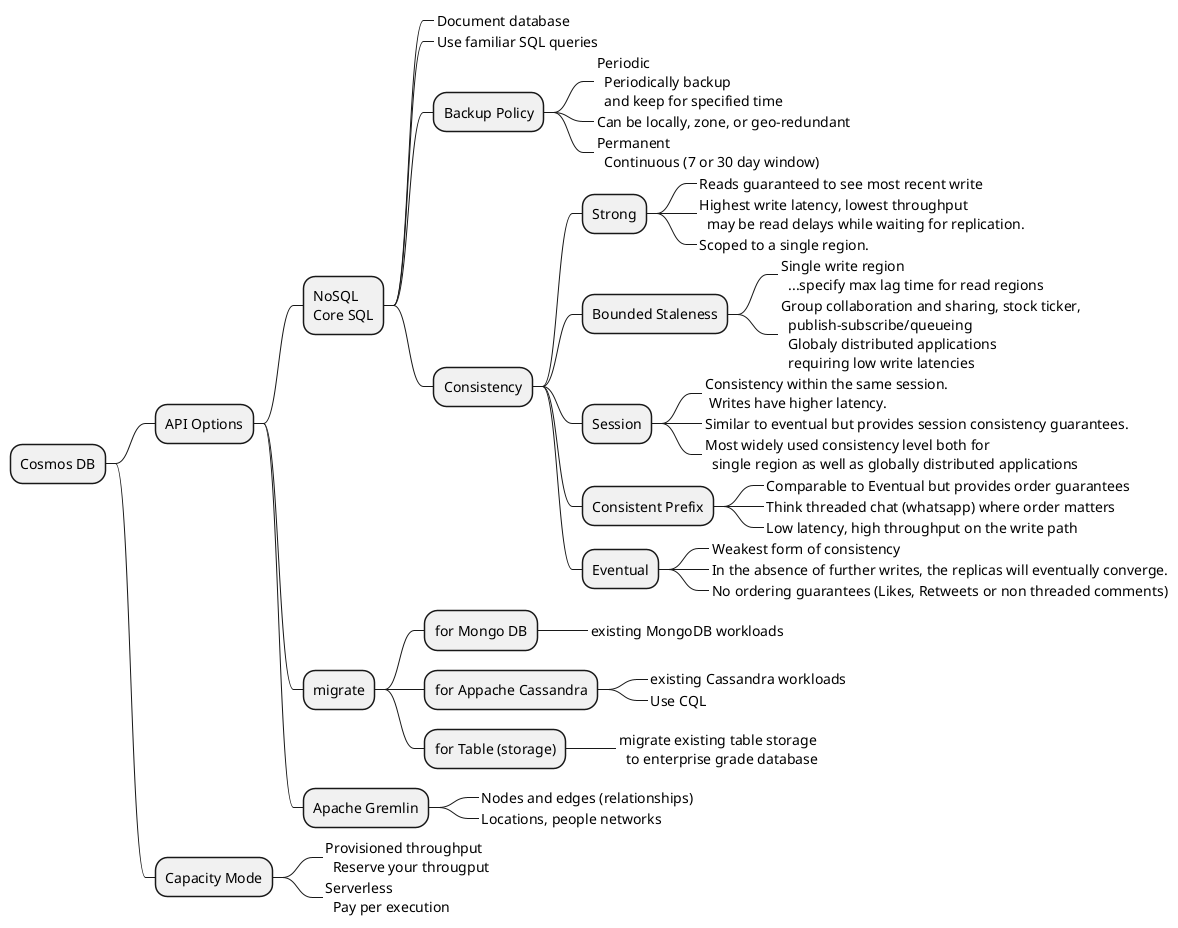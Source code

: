 @startmindmap "COSMOS DB"

+ Cosmos DB
++ API Options
+++ NoSQL\nCore SQL
++++_ Document database
++++_ Use familiar SQL queries
++++ Backup Policy
+++++_ Periodic\n  Periodically backup\n  and keep for specified time
+++++_ Can be locally, zone, or geo-redundant
+++++_ Permanent\n  Continuous (7 or 30 day window)
++++ Consistency

+++++ Strong
++++++_ Reads guaranteed to see most recent write
++++++_ Highest write latency, lowest throughput\n  may be read delays while waiting for replication.
++++++_ Scoped to a single region.
+++++ Bounded Staleness
++++++_ Single write region\n  ...specify max lag time for read regions
++++++_ Group collaboration and sharing, stock ticker,\n  publish-subscribe/queueing\n  Globaly distributed applications\n  requiring low write latencies
+++++ Session
++++++_ Consistency within the same session.\n Writes have higher latency.
++++++_ Similar to eventual but provides session consistency guarantees.
++++++_ Most widely used consistency level both for\n  single region as well as globally distributed applications
+++++ Consistent Prefix
++++++_ Comparable to Eventual but provides order guarantees
++++++_ Think threaded chat (whatsapp) where order matters
++++++_ Low latency, high throughput on the write path
+++++ Eventual
++++++_ Weakest form of consistency
++++++_ In the absence of further writes, the replicas will eventually converge.
++++++_ No ordering guarantees (Likes, Retweets or non threaded comments)

+++ migrate
++++ for Mongo DB
+++++_ existing MongoDB workloads
++++ for Appache Cassandra
+++++_ existing Cassandra workloads
+++++_ Use CQL
++++ for Table (storage)
+++++_ migrate existing table storage\n  to enterprise grade database
+++ Apache Gremlin
++++_ Nodes and edges (relationships)
++++_ Locations, people networks
++ Capacity Mode
+++_ Provisioned throughput\n  Reserve your througput
+++_ Serverless\n  Pay per execution

@endmindmap